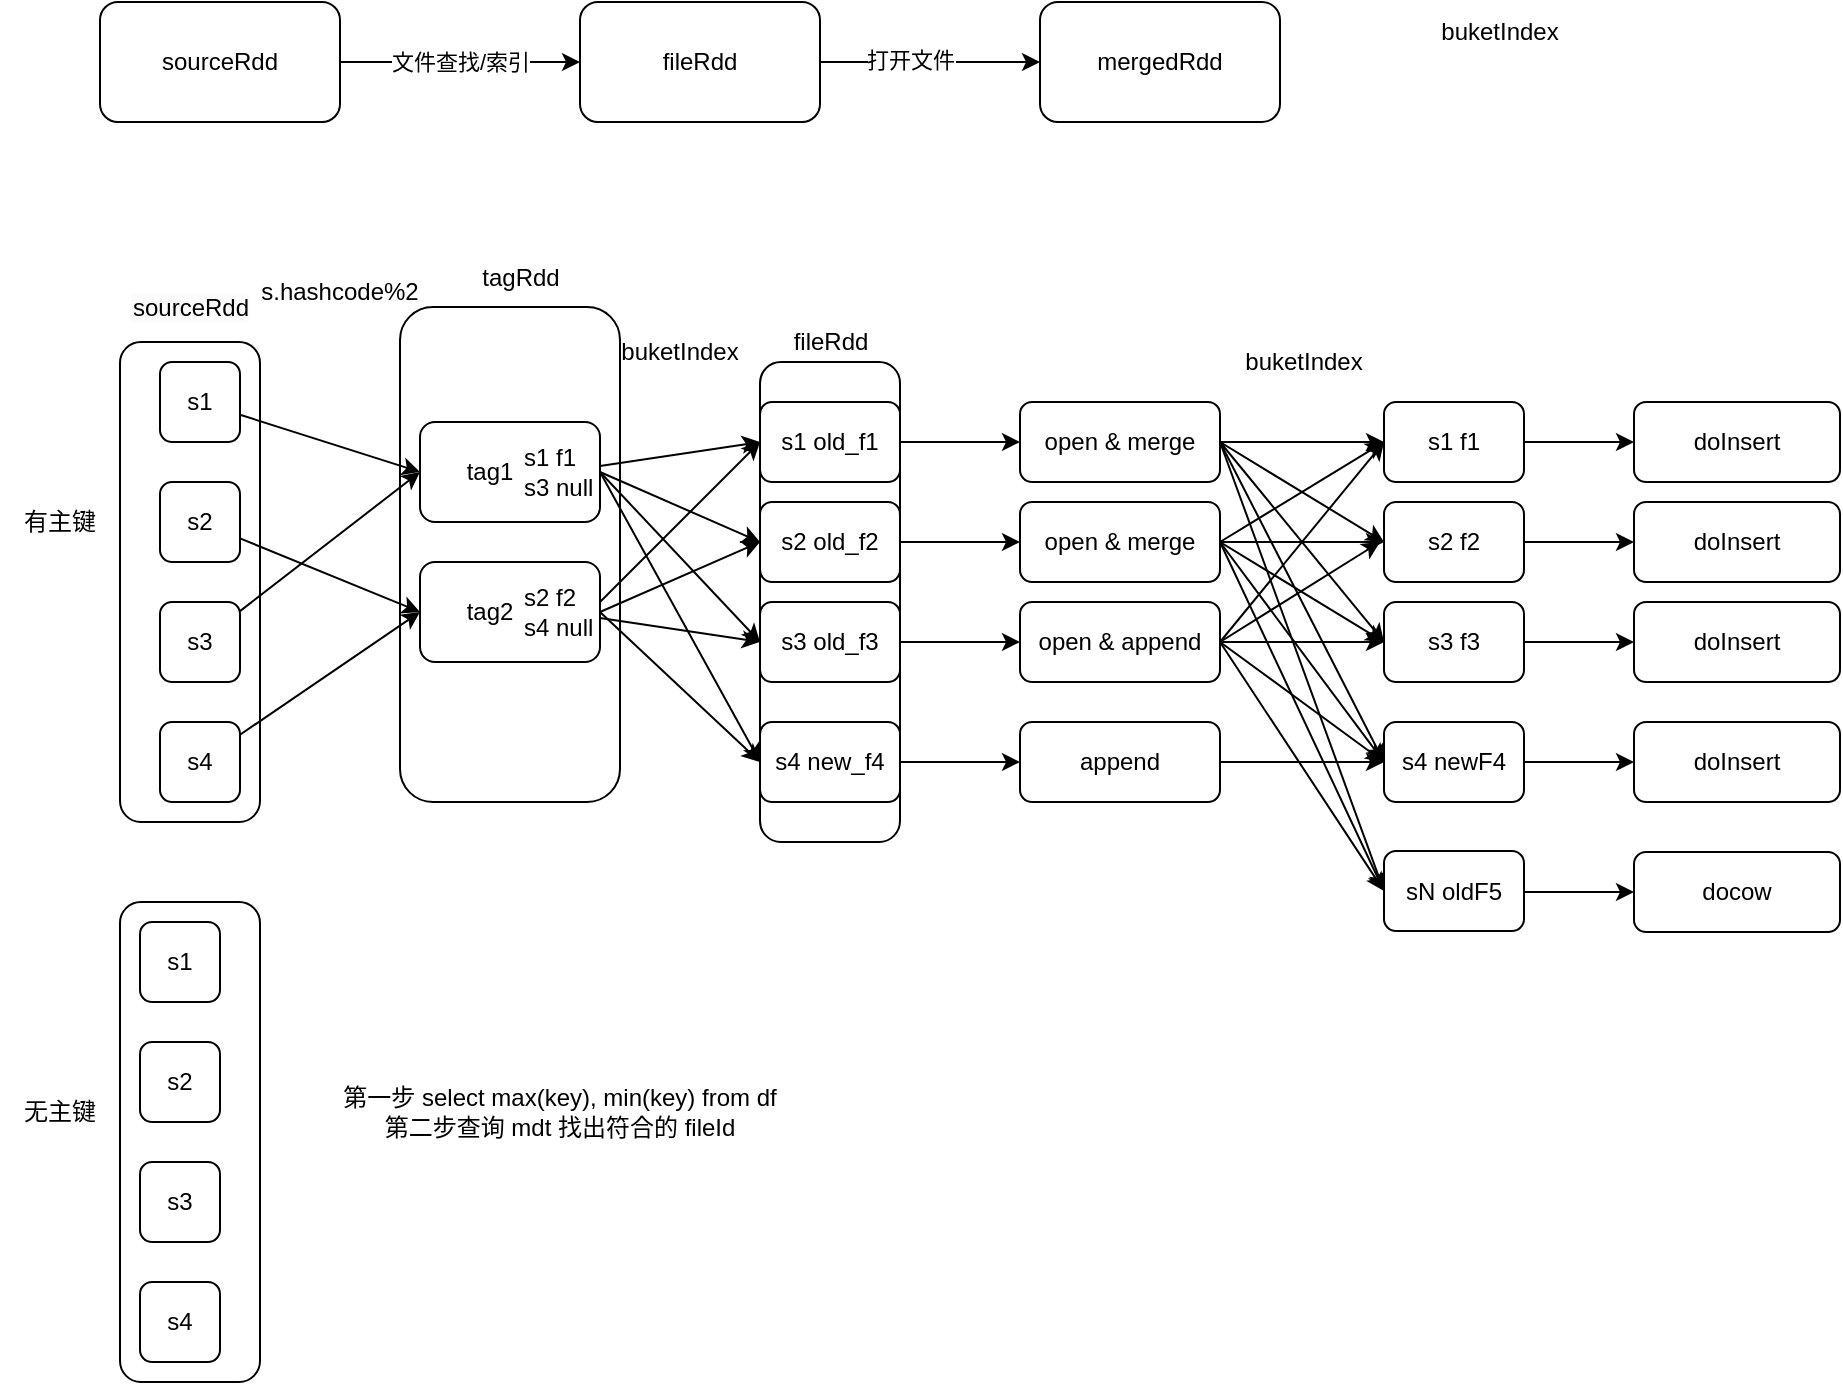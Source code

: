 <mxfile version="20.8.18" type="github">
  <diagram name="第 1 页" id="jLzSptsIQM3XRjk160mx">
    <mxGraphModel dx="1434" dy="764" grid="1" gridSize="10" guides="1" tooltips="1" connect="1" arrows="1" fold="1" page="1" pageScale="1" pageWidth="827" pageHeight="1169" math="0" shadow="0">
      <root>
        <mxCell id="0" />
        <mxCell id="1" parent="0" />
        <mxCell id="iJaLCX29xOsyR6OLoet0-133" value="" style="rounded=1;whiteSpace=wrap;html=1;" vertex="1" parent="1">
          <mxGeometry x="210" y="292.5" width="110" height="247.5" as="geometry" />
        </mxCell>
        <mxCell id="iJaLCX29xOsyR6OLoet0-131" value="" style="rounded=1;whiteSpace=wrap;html=1;" vertex="1" parent="1">
          <mxGeometry x="390" y="320" width="70" height="240" as="geometry" />
        </mxCell>
        <mxCell id="iJaLCX29xOsyR6OLoet0-129" value="" style="rounded=1;whiteSpace=wrap;html=1;" vertex="1" parent="1">
          <mxGeometry x="70" y="310" width="70" height="240" as="geometry" />
        </mxCell>
        <mxCell id="iJaLCX29xOsyR6OLoet0-127" value="" style="rounded=1;whiteSpace=wrap;html=1;" vertex="1" parent="1">
          <mxGeometry x="70" y="590" width="70" height="240" as="geometry" />
        </mxCell>
        <mxCell id="iJaLCX29xOsyR6OLoet0-3" style="edgeStyle=orthogonalEdgeStyle;rounded=0;orthogonalLoop=1;jettySize=auto;html=1;" edge="1" parent="1" source="iJaLCX29xOsyR6OLoet0-1" target="iJaLCX29xOsyR6OLoet0-2">
          <mxGeometry relative="1" as="geometry" />
        </mxCell>
        <mxCell id="iJaLCX29xOsyR6OLoet0-4" value="文件查找/索引" style="edgeLabel;html=1;align=center;verticalAlign=middle;resizable=0;points=[];" vertex="1" connectable="0" parent="iJaLCX29xOsyR6OLoet0-3">
          <mxGeometry x="-0.317" relative="1" as="geometry">
            <mxPoint x="19" as="offset" />
          </mxGeometry>
        </mxCell>
        <mxCell id="iJaLCX29xOsyR6OLoet0-1" value="sourceRdd" style="rounded=1;whiteSpace=wrap;html=1;" vertex="1" parent="1">
          <mxGeometry x="60" y="140" width="120" height="60" as="geometry" />
        </mxCell>
        <mxCell id="iJaLCX29xOsyR6OLoet0-6" value="" style="edgeStyle=orthogonalEdgeStyle;rounded=0;orthogonalLoop=1;jettySize=auto;html=1;" edge="1" parent="1" source="iJaLCX29xOsyR6OLoet0-2" target="iJaLCX29xOsyR6OLoet0-5">
          <mxGeometry relative="1" as="geometry" />
        </mxCell>
        <mxCell id="iJaLCX29xOsyR6OLoet0-8" value="打开文件" style="edgeLabel;html=1;align=center;verticalAlign=middle;resizable=0;points=[];" vertex="1" connectable="0" parent="iJaLCX29xOsyR6OLoet0-6">
          <mxGeometry x="-0.182" y="1" relative="1" as="geometry">
            <mxPoint as="offset" />
          </mxGeometry>
        </mxCell>
        <mxCell id="iJaLCX29xOsyR6OLoet0-2" value="fileRdd" style="rounded=1;whiteSpace=wrap;html=1;" vertex="1" parent="1">
          <mxGeometry x="300" y="140" width="120" height="60" as="geometry" />
        </mxCell>
        <mxCell id="iJaLCX29xOsyR6OLoet0-5" value="mergedRdd" style="rounded=1;whiteSpace=wrap;html=1;" vertex="1" parent="1">
          <mxGeometry x="530" y="140" width="120" height="60" as="geometry" />
        </mxCell>
        <mxCell id="iJaLCX29xOsyR6OLoet0-20" style="edgeStyle=none;rounded=0;orthogonalLoop=1;jettySize=auto;html=1;entryX=0;entryY=0.5;entryDx=0;entryDy=0;" edge="1" parent="1" source="iJaLCX29xOsyR6OLoet0-9" target="iJaLCX29xOsyR6OLoet0-15">
          <mxGeometry relative="1" as="geometry" />
        </mxCell>
        <mxCell id="iJaLCX29xOsyR6OLoet0-9" value="s1" style="rounded=1;whiteSpace=wrap;html=1;" vertex="1" parent="1">
          <mxGeometry x="90" y="320" width="40" height="40" as="geometry" />
        </mxCell>
        <mxCell id="iJaLCX29xOsyR6OLoet0-21" style="edgeStyle=none;rounded=0;orthogonalLoop=1;jettySize=auto;html=1;entryX=0;entryY=0.5;entryDx=0;entryDy=0;" edge="1" parent="1" source="iJaLCX29xOsyR6OLoet0-10" target="iJaLCX29xOsyR6OLoet0-16">
          <mxGeometry relative="1" as="geometry" />
        </mxCell>
        <mxCell id="iJaLCX29xOsyR6OLoet0-10" value="s2" style="rounded=1;whiteSpace=wrap;html=1;" vertex="1" parent="1">
          <mxGeometry x="90" y="380" width="40" height="40" as="geometry" />
        </mxCell>
        <mxCell id="iJaLCX29xOsyR6OLoet0-22" style="edgeStyle=none;rounded=0;orthogonalLoop=1;jettySize=auto;html=1;entryX=0;entryY=0.5;entryDx=0;entryDy=0;" edge="1" parent="1" source="iJaLCX29xOsyR6OLoet0-11" target="iJaLCX29xOsyR6OLoet0-15">
          <mxGeometry relative="1" as="geometry" />
        </mxCell>
        <mxCell id="iJaLCX29xOsyR6OLoet0-11" value="s3" style="rounded=1;whiteSpace=wrap;html=1;" vertex="1" parent="1">
          <mxGeometry x="90" y="440" width="40" height="40" as="geometry" />
        </mxCell>
        <mxCell id="iJaLCX29xOsyR6OLoet0-23" style="edgeStyle=none;rounded=0;orthogonalLoop=1;jettySize=auto;html=1;entryX=0;entryY=0.5;entryDx=0;entryDy=0;" edge="1" parent="1" source="iJaLCX29xOsyR6OLoet0-14" target="iJaLCX29xOsyR6OLoet0-16">
          <mxGeometry relative="1" as="geometry" />
        </mxCell>
        <mxCell id="iJaLCX29xOsyR6OLoet0-14" value="s4" style="rounded=1;whiteSpace=wrap;html=1;" vertex="1" parent="1">
          <mxGeometry x="90" y="500" width="40" height="40" as="geometry" />
        </mxCell>
        <mxCell id="iJaLCX29xOsyR6OLoet0-15" value="tag1&amp;nbsp; &amp;nbsp; &amp;nbsp;&amp;nbsp;" style="rounded=1;whiteSpace=wrap;html=1;" vertex="1" parent="1">
          <mxGeometry x="220" y="350" width="90" height="50" as="geometry" />
        </mxCell>
        <mxCell id="iJaLCX29xOsyR6OLoet0-16" value="tag2&amp;nbsp; &amp;nbsp; &amp;nbsp;&amp;nbsp;" style="rounded=1;whiteSpace=wrap;html=1;" vertex="1" parent="1">
          <mxGeometry x="220" y="420" width="90" height="50" as="geometry" />
        </mxCell>
        <mxCell id="iJaLCX29xOsyR6OLoet0-25" value="s.hashcode%2" style="text;html=1;strokeColor=none;fillColor=none;align=center;verticalAlign=middle;whiteSpace=wrap;rounded=0;" vertex="1" parent="1">
          <mxGeometry x="130" y="270" width="100" height="30" as="geometry" />
        </mxCell>
        <mxCell id="iJaLCX29xOsyR6OLoet0-37" style="edgeStyle=none;rounded=0;orthogonalLoop=1;jettySize=auto;html=1;entryX=0;entryY=0.5;entryDx=0;entryDy=0;" edge="1" parent="1" source="iJaLCX29xOsyR6OLoet0-29" target="iJaLCX29xOsyR6OLoet0-33">
          <mxGeometry relative="1" as="geometry" />
        </mxCell>
        <mxCell id="iJaLCX29xOsyR6OLoet0-38" style="edgeStyle=none;rounded=0;orthogonalLoop=1;jettySize=auto;html=1;entryX=0;entryY=0.5;entryDx=0;entryDy=0;exitX=1;exitY=0.5;exitDx=0;exitDy=0;" edge="1" parent="1" source="iJaLCX29xOsyR6OLoet0-29" target="iJaLCX29xOsyR6OLoet0-35">
          <mxGeometry relative="1" as="geometry" />
        </mxCell>
        <mxCell id="iJaLCX29xOsyR6OLoet0-41" style="edgeStyle=none;rounded=0;orthogonalLoop=1;jettySize=auto;html=1;entryX=0;entryY=0.5;entryDx=0;entryDy=0;exitX=1;exitY=0.5;exitDx=0;exitDy=0;" edge="1" parent="1" source="iJaLCX29xOsyR6OLoet0-29" target="iJaLCX29xOsyR6OLoet0-34">
          <mxGeometry relative="1" as="geometry">
            <mxPoint x="310" y="370" as="sourcePoint" />
          </mxGeometry>
        </mxCell>
        <mxCell id="iJaLCX29xOsyR6OLoet0-65" style="edgeStyle=none;rounded=0;orthogonalLoop=1;jettySize=auto;html=1;entryX=0;entryY=0.5;entryDx=0;entryDy=0;exitX=1;exitY=0.5;exitDx=0;exitDy=0;" edge="1" parent="1" source="iJaLCX29xOsyR6OLoet0-29" target="iJaLCX29xOsyR6OLoet0-64">
          <mxGeometry relative="1" as="geometry" />
        </mxCell>
        <mxCell id="iJaLCX29xOsyR6OLoet0-29" value="&lt;div style=&quot;&quot;&gt;&lt;span style=&quot;background-color: initial;&quot;&gt;s1 f1&lt;/span&gt;&lt;/div&gt;s3 null" style="text;html=1;strokeColor=none;fillColor=none;align=left;verticalAlign=middle;whiteSpace=wrap;rounded=0;" vertex="1" parent="1">
          <mxGeometry x="270" y="360" width="40" height="30" as="geometry" />
        </mxCell>
        <mxCell id="iJaLCX29xOsyR6OLoet0-39" style="edgeStyle=none;rounded=0;orthogonalLoop=1;jettySize=auto;html=1;entryX=0;entryY=0.5;entryDx=0;entryDy=0;exitX=1;exitY=0.5;exitDx=0;exitDy=0;" edge="1" parent="1" source="iJaLCX29xOsyR6OLoet0-30" target="iJaLCX29xOsyR6OLoet0-34">
          <mxGeometry relative="1" as="geometry" />
        </mxCell>
        <mxCell id="iJaLCX29xOsyR6OLoet0-40" style="edgeStyle=none;rounded=0;orthogonalLoop=1;jettySize=auto;html=1;" edge="1" parent="1" source="iJaLCX29xOsyR6OLoet0-30">
          <mxGeometry relative="1" as="geometry">
            <mxPoint x="390" y="460" as="targetPoint" />
          </mxGeometry>
        </mxCell>
        <mxCell id="iJaLCX29xOsyR6OLoet0-42" style="edgeStyle=none;rounded=0;orthogonalLoop=1;jettySize=auto;html=1;entryX=0;entryY=0.5;entryDx=0;entryDy=0;" edge="1" parent="1" target="iJaLCX29xOsyR6OLoet0-33">
          <mxGeometry relative="1" as="geometry">
            <mxPoint x="310" y="440" as="sourcePoint" />
          </mxGeometry>
        </mxCell>
        <mxCell id="iJaLCX29xOsyR6OLoet0-66" style="edgeStyle=none;rounded=0;orthogonalLoop=1;jettySize=auto;html=1;entryX=0;entryY=0.5;entryDx=0;entryDy=0;exitX=1;exitY=0.5;exitDx=0;exitDy=0;" edge="1" parent="1" source="iJaLCX29xOsyR6OLoet0-30" target="iJaLCX29xOsyR6OLoet0-64">
          <mxGeometry relative="1" as="geometry" />
        </mxCell>
        <mxCell id="iJaLCX29xOsyR6OLoet0-30" value="&lt;div style=&quot;&quot;&gt;&lt;span style=&quot;background-color: initial;&quot;&gt;s2 f2&lt;/span&gt;&lt;/div&gt;s4 null" style="text;html=1;strokeColor=none;fillColor=none;align=left;verticalAlign=middle;whiteSpace=wrap;rounded=0;" vertex="1" parent="1">
          <mxGeometry x="270" y="430" width="40" height="30" as="geometry" />
        </mxCell>
        <mxCell id="iJaLCX29xOsyR6OLoet0-33" value="s1 old_f1" style="rounded=1;whiteSpace=wrap;html=1;" vertex="1" parent="1">
          <mxGeometry x="390" y="340" width="70" height="40" as="geometry" />
        </mxCell>
        <mxCell id="iJaLCX29xOsyR6OLoet0-34" value="s2 old_f2" style="rounded=1;whiteSpace=wrap;html=1;" vertex="1" parent="1">
          <mxGeometry x="390" y="390" width="70" height="40" as="geometry" />
        </mxCell>
        <mxCell id="iJaLCX29xOsyR6OLoet0-35" value="s3 old_f3" style="rounded=1;whiteSpace=wrap;html=1;" vertex="1" parent="1">
          <mxGeometry x="390" y="440" width="70" height="40" as="geometry" />
        </mxCell>
        <mxCell id="iJaLCX29xOsyR6OLoet0-36" value="buketIndex" style="text;html=1;strokeColor=none;fillColor=none;align=center;verticalAlign=middle;whiteSpace=wrap;rounded=0;" vertex="1" parent="1">
          <mxGeometry x="310" y="300" width="80" height="30" as="geometry" />
        </mxCell>
        <mxCell id="iJaLCX29xOsyR6OLoet0-45" value="" style="endArrow=classic;html=1;rounded=0;" edge="1" parent="1">
          <mxGeometry width="50" height="50" relative="1" as="geometry">
            <mxPoint x="460" y="360" as="sourcePoint" />
            <mxPoint x="520" y="360" as="targetPoint" />
          </mxGeometry>
        </mxCell>
        <mxCell id="iJaLCX29xOsyR6OLoet0-73" style="edgeStyle=none;rounded=0;orthogonalLoop=1;jettySize=auto;html=1;" edge="1" parent="1" source="iJaLCX29xOsyR6OLoet0-46" target="iJaLCX29xOsyR6OLoet0-69">
          <mxGeometry relative="1" as="geometry" />
        </mxCell>
        <mxCell id="iJaLCX29xOsyR6OLoet0-77" style="edgeStyle=none;rounded=0;orthogonalLoop=1;jettySize=auto;html=1;entryX=0;entryY=0.5;entryDx=0;entryDy=0;exitX=1;exitY=0.5;exitDx=0;exitDy=0;" edge="1" parent="1" source="iJaLCX29xOsyR6OLoet0-46" target="iJaLCX29xOsyR6OLoet0-72">
          <mxGeometry relative="1" as="geometry" />
        </mxCell>
        <mxCell id="iJaLCX29xOsyR6OLoet0-84" style="edgeStyle=none;rounded=0;orthogonalLoop=1;jettySize=auto;html=1;entryX=0;entryY=0.5;entryDx=0;entryDy=0;exitX=1;exitY=0.5;exitDx=0;exitDy=0;" edge="1" parent="1" source="iJaLCX29xOsyR6OLoet0-46" target="iJaLCX29xOsyR6OLoet0-70">
          <mxGeometry relative="1" as="geometry" />
        </mxCell>
        <mxCell id="iJaLCX29xOsyR6OLoet0-85" style="edgeStyle=none;rounded=0;orthogonalLoop=1;jettySize=auto;html=1;entryX=0;entryY=0.5;entryDx=0;entryDy=0;exitX=1;exitY=0.5;exitDx=0;exitDy=0;" edge="1" parent="1" source="iJaLCX29xOsyR6OLoet0-46" target="iJaLCX29xOsyR6OLoet0-71">
          <mxGeometry relative="1" as="geometry" />
        </mxCell>
        <mxCell id="iJaLCX29xOsyR6OLoet0-87" style="edgeStyle=none;rounded=0;orthogonalLoop=1;jettySize=auto;html=1;entryX=0;entryY=0.5;entryDx=0;entryDy=0;exitX=1;exitY=0.5;exitDx=0;exitDy=0;" edge="1" parent="1" source="iJaLCX29xOsyR6OLoet0-46" target="iJaLCX29xOsyR6OLoet0-86">
          <mxGeometry relative="1" as="geometry" />
        </mxCell>
        <mxCell id="iJaLCX29xOsyR6OLoet0-46" value="open &amp;amp; merge" style="rounded=1;whiteSpace=wrap;html=1;" vertex="1" parent="1">
          <mxGeometry x="520" y="340" width="100" height="40" as="geometry" />
        </mxCell>
        <mxCell id="iJaLCX29xOsyR6OLoet0-47" value="" style="endArrow=classic;html=1;rounded=0;" edge="1" parent="1">
          <mxGeometry width="50" height="50" relative="1" as="geometry">
            <mxPoint x="460" y="410" as="sourcePoint" />
            <mxPoint x="520" y="410" as="targetPoint" />
          </mxGeometry>
        </mxCell>
        <mxCell id="iJaLCX29xOsyR6OLoet0-74" style="edgeStyle=none;rounded=0;orthogonalLoop=1;jettySize=auto;html=1;" edge="1" parent="1" source="iJaLCX29xOsyR6OLoet0-48" target="iJaLCX29xOsyR6OLoet0-70">
          <mxGeometry relative="1" as="geometry" />
        </mxCell>
        <mxCell id="iJaLCX29xOsyR6OLoet0-78" style="edgeStyle=none;rounded=0;orthogonalLoop=1;jettySize=auto;html=1;entryX=0;entryY=0.5;entryDx=0;entryDy=0;exitX=1;exitY=0.5;exitDx=0;exitDy=0;" edge="1" parent="1" source="iJaLCX29xOsyR6OLoet0-48" target="iJaLCX29xOsyR6OLoet0-72">
          <mxGeometry relative="1" as="geometry" />
        </mxCell>
        <mxCell id="iJaLCX29xOsyR6OLoet0-82" style="edgeStyle=none;rounded=0;orthogonalLoop=1;jettySize=auto;html=1;entryX=0;entryY=0.5;entryDx=0;entryDy=0;exitX=1;exitY=0.5;exitDx=0;exitDy=0;" edge="1" parent="1" source="iJaLCX29xOsyR6OLoet0-48" target="iJaLCX29xOsyR6OLoet0-71">
          <mxGeometry relative="1" as="geometry" />
        </mxCell>
        <mxCell id="iJaLCX29xOsyR6OLoet0-83" style="edgeStyle=none;rounded=0;orthogonalLoop=1;jettySize=auto;html=1;entryX=0;entryY=0.5;entryDx=0;entryDy=0;exitX=1;exitY=0.5;exitDx=0;exitDy=0;" edge="1" parent="1" source="iJaLCX29xOsyR6OLoet0-48" target="iJaLCX29xOsyR6OLoet0-69">
          <mxGeometry relative="1" as="geometry" />
        </mxCell>
        <mxCell id="iJaLCX29xOsyR6OLoet0-88" style="edgeStyle=none;rounded=0;orthogonalLoop=1;jettySize=auto;html=1;entryX=0;entryY=0.5;entryDx=0;entryDy=0;exitX=1;exitY=0.5;exitDx=0;exitDy=0;" edge="1" parent="1" source="iJaLCX29xOsyR6OLoet0-48" target="iJaLCX29xOsyR6OLoet0-86">
          <mxGeometry relative="1" as="geometry" />
        </mxCell>
        <mxCell id="iJaLCX29xOsyR6OLoet0-48" value="open &amp;amp; merge" style="rounded=1;whiteSpace=wrap;html=1;" vertex="1" parent="1">
          <mxGeometry x="520" y="390" width="100" height="40" as="geometry" />
        </mxCell>
        <mxCell id="iJaLCX29xOsyR6OLoet0-49" value="" style="endArrow=classic;html=1;rounded=0;" edge="1" parent="1">
          <mxGeometry width="50" height="50" relative="1" as="geometry">
            <mxPoint x="460" y="460" as="sourcePoint" />
            <mxPoint x="520" y="460" as="targetPoint" />
          </mxGeometry>
        </mxCell>
        <mxCell id="iJaLCX29xOsyR6OLoet0-75" style="edgeStyle=none;rounded=0;orthogonalLoop=1;jettySize=auto;html=1;" edge="1" parent="1" source="iJaLCX29xOsyR6OLoet0-50" target="iJaLCX29xOsyR6OLoet0-71">
          <mxGeometry relative="1" as="geometry" />
        </mxCell>
        <mxCell id="iJaLCX29xOsyR6OLoet0-79" style="edgeStyle=none;rounded=0;orthogonalLoop=1;jettySize=auto;html=1;entryX=0;entryY=0.5;entryDx=0;entryDy=0;exitX=1;exitY=0.5;exitDx=0;exitDy=0;" edge="1" parent="1" source="iJaLCX29xOsyR6OLoet0-50" target="iJaLCX29xOsyR6OLoet0-72">
          <mxGeometry relative="1" as="geometry" />
        </mxCell>
        <mxCell id="iJaLCX29xOsyR6OLoet0-80" style="edgeStyle=none;rounded=0;orthogonalLoop=1;jettySize=auto;html=1;exitX=1;exitY=0.5;exitDx=0;exitDy=0;" edge="1" parent="1" source="iJaLCX29xOsyR6OLoet0-50">
          <mxGeometry relative="1" as="geometry">
            <mxPoint x="700" y="410" as="targetPoint" />
          </mxGeometry>
        </mxCell>
        <mxCell id="iJaLCX29xOsyR6OLoet0-81" style="edgeStyle=none;rounded=0;orthogonalLoop=1;jettySize=auto;html=1;entryX=0;entryY=0.5;entryDx=0;entryDy=0;exitX=1;exitY=0.5;exitDx=0;exitDy=0;" edge="1" parent="1" source="iJaLCX29xOsyR6OLoet0-50" target="iJaLCX29xOsyR6OLoet0-69">
          <mxGeometry relative="1" as="geometry" />
        </mxCell>
        <mxCell id="iJaLCX29xOsyR6OLoet0-89" style="edgeStyle=none;rounded=0;orthogonalLoop=1;jettySize=auto;html=1;entryX=0;entryY=0.5;entryDx=0;entryDy=0;exitX=1;exitY=0.5;exitDx=0;exitDy=0;" edge="1" parent="1" source="iJaLCX29xOsyR6OLoet0-50" target="iJaLCX29xOsyR6OLoet0-86">
          <mxGeometry relative="1" as="geometry" />
        </mxCell>
        <mxCell id="iJaLCX29xOsyR6OLoet0-50" value="open &amp;amp; append" style="rounded=1;whiteSpace=wrap;html=1;" vertex="1" parent="1">
          <mxGeometry x="520" y="440" width="100" height="40" as="geometry" />
        </mxCell>
        <mxCell id="iJaLCX29xOsyR6OLoet0-60" value="buketIndex" style="text;html=1;strokeColor=none;fillColor=none;align=center;verticalAlign=middle;whiteSpace=wrap;rounded=0;" vertex="1" parent="1">
          <mxGeometry x="720" y="140" width="80" height="30" as="geometry" />
        </mxCell>
        <mxCell id="iJaLCX29xOsyR6OLoet0-68" style="edgeStyle=none;rounded=0;orthogonalLoop=1;jettySize=auto;html=1;" edge="1" parent="1" source="iJaLCX29xOsyR6OLoet0-64" target="iJaLCX29xOsyR6OLoet0-67">
          <mxGeometry relative="1" as="geometry" />
        </mxCell>
        <mxCell id="iJaLCX29xOsyR6OLoet0-64" value="s4 new_f4" style="rounded=1;whiteSpace=wrap;html=1;" vertex="1" parent="1">
          <mxGeometry x="390" y="500" width="70" height="40" as="geometry" />
        </mxCell>
        <mxCell id="iJaLCX29xOsyR6OLoet0-76" style="edgeStyle=none;rounded=0;orthogonalLoop=1;jettySize=auto;html=1;" edge="1" parent="1" source="iJaLCX29xOsyR6OLoet0-67" target="iJaLCX29xOsyR6OLoet0-72">
          <mxGeometry relative="1" as="geometry" />
        </mxCell>
        <mxCell id="iJaLCX29xOsyR6OLoet0-67" value="append" style="rounded=1;whiteSpace=wrap;html=1;" vertex="1" parent="1">
          <mxGeometry x="520" y="500" width="100" height="40" as="geometry" />
        </mxCell>
        <mxCell id="iJaLCX29xOsyR6OLoet0-92" style="edgeStyle=none;rounded=0;orthogonalLoop=1;jettySize=auto;html=1;" edge="1" parent="1" source="iJaLCX29xOsyR6OLoet0-69" target="iJaLCX29xOsyR6OLoet0-91">
          <mxGeometry relative="1" as="geometry" />
        </mxCell>
        <mxCell id="iJaLCX29xOsyR6OLoet0-69" value="s1 f1" style="rounded=1;whiteSpace=wrap;html=1;" vertex="1" parent="1">
          <mxGeometry x="702" y="340" width="70" height="40" as="geometry" />
        </mxCell>
        <mxCell id="iJaLCX29xOsyR6OLoet0-70" value="s2 f2" style="rounded=1;whiteSpace=wrap;html=1;" vertex="1" parent="1">
          <mxGeometry x="702" y="390" width="70" height="40" as="geometry" />
        </mxCell>
        <mxCell id="iJaLCX29xOsyR6OLoet0-71" value="s3 f3" style="rounded=1;whiteSpace=wrap;html=1;" vertex="1" parent="1">
          <mxGeometry x="702" y="440" width="70" height="40" as="geometry" />
        </mxCell>
        <mxCell id="iJaLCX29xOsyR6OLoet0-72" value="s4 newF4" style="rounded=1;whiteSpace=wrap;html=1;" vertex="1" parent="1">
          <mxGeometry x="702" y="500" width="70" height="40" as="geometry" />
        </mxCell>
        <mxCell id="iJaLCX29xOsyR6OLoet0-86" value="sN oldF5" style="rounded=1;whiteSpace=wrap;html=1;" vertex="1" parent="1">
          <mxGeometry x="702" y="564.5" width="70" height="40" as="geometry" />
        </mxCell>
        <mxCell id="iJaLCX29xOsyR6OLoet0-90" value="buketIndex" style="text;html=1;strokeColor=none;fillColor=none;align=center;verticalAlign=middle;whiteSpace=wrap;rounded=0;" vertex="1" parent="1">
          <mxGeometry x="622" y="305" width="80" height="30" as="geometry" />
        </mxCell>
        <mxCell id="iJaLCX29xOsyR6OLoet0-91" value="doInsert" style="rounded=1;whiteSpace=wrap;html=1;" vertex="1" parent="1">
          <mxGeometry x="827" y="340" width="103" height="40" as="geometry" />
        </mxCell>
        <mxCell id="iJaLCX29xOsyR6OLoet0-93" style="edgeStyle=none;rounded=0;orthogonalLoop=1;jettySize=auto;html=1;" edge="1" parent="1" target="iJaLCX29xOsyR6OLoet0-94">
          <mxGeometry relative="1" as="geometry">
            <mxPoint x="772" y="410" as="sourcePoint" />
          </mxGeometry>
        </mxCell>
        <mxCell id="iJaLCX29xOsyR6OLoet0-94" value="doInsert" style="rounded=1;whiteSpace=wrap;html=1;" vertex="1" parent="1">
          <mxGeometry x="827" y="390" width="103" height="40" as="geometry" />
        </mxCell>
        <mxCell id="iJaLCX29xOsyR6OLoet0-95" style="edgeStyle=none;rounded=0;orthogonalLoop=1;jettySize=auto;html=1;" edge="1" parent="1" target="iJaLCX29xOsyR6OLoet0-96">
          <mxGeometry relative="1" as="geometry">
            <mxPoint x="772" y="460" as="sourcePoint" />
          </mxGeometry>
        </mxCell>
        <mxCell id="iJaLCX29xOsyR6OLoet0-96" value="doInsert" style="rounded=1;whiteSpace=wrap;html=1;" vertex="1" parent="1">
          <mxGeometry x="827" y="440" width="103" height="40" as="geometry" />
        </mxCell>
        <mxCell id="iJaLCX29xOsyR6OLoet0-97" style="edgeStyle=none;rounded=0;orthogonalLoop=1;jettySize=auto;html=1;" edge="1" parent="1" target="iJaLCX29xOsyR6OLoet0-98">
          <mxGeometry relative="1" as="geometry">
            <mxPoint x="772" y="520" as="sourcePoint" />
          </mxGeometry>
        </mxCell>
        <mxCell id="iJaLCX29xOsyR6OLoet0-98" value="doInsert" style="rounded=1;whiteSpace=wrap;html=1;" vertex="1" parent="1">
          <mxGeometry x="827" y="500" width="103" height="40" as="geometry" />
        </mxCell>
        <mxCell id="iJaLCX29xOsyR6OLoet0-99" style="edgeStyle=none;rounded=0;orthogonalLoop=1;jettySize=auto;html=1;" edge="1" parent="1" target="iJaLCX29xOsyR6OLoet0-100">
          <mxGeometry relative="1" as="geometry">
            <mxPoint x="772" y="585" as="sourcePoint" />
          </mxGeometry>
        </mxCell>
        <mxCell id="iJaLCX29xOsyR6OLoet0-100" value="docow" style="rounded=1;whiteSpace=wrap;html=1;" vertex="1" parent="1">
          <mxGeometry x="827" y="565" width="103" height="40" as="geometry" />
        </mxCell>
        <mxCell id="iJaLCX29xOsyR6OLoet0-101" value="有主键" style="text;html=1;strokeColor=none;fillColor=none;align=center;verticalAlign=middle;whiteSpace=wrap;rounded=0;" vertex="1" parent="1">
          <mxGeometry x="10" y="385" width="60" height="30" as="geometry" />
        </mxCell>
        <mxCell id="iJaLCX29xOsyR6OLoet0-102" value="无主键" style="text;html=1;strokeColor=none;fillColor=none;align=center;verticalAlign=middle;whiteSpace=wrap;rounded=0;" vertex="1" parent="1">
          <mxGeometry x="10" y="680" width="60" height="30" as="geometry" />
        </mxCell>
        <mxCell id="iJaLCX29xOsyR6OLoet0-103" value="s1" style="rounded=1;whiteSpace=wrap;html=1;" vertex="1" parent="1">
          <mxGeometry x="80" y="600" width="40" height="40" as="geometry" />
        </mxCell>
        <mxCell id="iJaLCX29xOsyR6OLoet0-104" value="s2" style="rounded=1;whiteSpace=wrap;html=1;" vertex="1" parent="1">
          <mxGeometry x="80" y="660" width="40" height="40" as="geometry" />
        </mxCell>
        <mxCell id="iJaLCX29xOsyR6OLoet0-105" value="s3" style="rounded=1;whiteSpace=wrap;html=1;" vertex="1" parent="1">
          <mxGeometry x="80" y="720" width="40" height="40" as="geometry" />
        </mxCell>
        <mxCell id="iJaLCX29xOsyR6OLoet0-106" value="s4" style="rounded=1;whiteSpace=wrap;html=1;" vertex="1" parent="1">
          <mxGeometry x="80" y="780" width="40" height="40" as="geometry" />
        </mxCell>
        <mxCell id="iJaLCX29xOsyR6OLoet0-128" value="第一步 select max(key), min(key) from df&lt;br&gt;第二步查询 mdt 找出符合的 fileId" style="text;html=1;strokeColor=none;fillColor=none;align=center;verticalAlign=middle;whiteSpace=wrap;rounded=0;" vertex="1" parent="1">
          <mxGeometry x="175" y="685" width="230" height="20" as="geometry" />
        </mxCell>
        <mxCell id="iJaLCX29xOsyR6OLoet0-130" value="&#xa;&lt;span style=&quot;color: rgb(0, 0, 0); font-family: Helvetica; font-size: 12px; font-style: normal; font-variant-ligatures: normal; font-variant-caps: normal; font-weight: 400; letter-spacing: normal; orphans: 2; text-align: center; text-indent: 0px; text-transform: none; widows: 2; word-spacing: 0px; -webkit-text-stroke-width: 0px; background-color: rgb(251, 251, 251); text-decoration-thickness: initial; text-decoration-style: initial; text-decoration-color: initial; float: none; display: inline !important;&quot;&gt;sourceRdd&lt;/span&gt;&#xa;&#xa;" style="text;html=1;align=center;verticalAlign=middle;resizable=0;points=[];autosize=1;strokeColor=none;fillColor=none;" vertex="1" parent="1">
          <mxGeometry x="65" y="270" width="80" height="60" as="geometry" />
        </mxCell>
        <mxCell id="iJaLCX29xOsyR6OLoet0-132" value="fileRdd" style="text;html=1;align=center;verticalAlign=middle;resizable=0;points=[];autosize=1;strokeColor=none;fillColor=none;" vertex="1" parent="1">
          <mxGeometry x="395" y="295" width="60" height="30" as="geometry" />
        </mxCell>
        <mxCell id="iJaLCX29xOsyR6OLoet0-138" value="tagRdd" style="text;html=1;align=center;verticalAlign=middle;resizable=0;points=[];autosize=1;strokeColor=none;fillColor=none;" vertex="1" parent="1">
          <mxGeometry x="240" y="262.5" width="60" height="30" as="geometry" />
        </mxCell>
      </root>
    </mxGraphModel>
  </diagram>
</mxfile>
